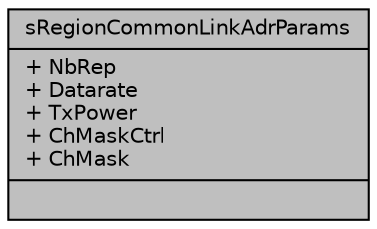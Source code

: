 digraph "sRegionCommonLinkAdrParams"
{
  edge [fontname="Helvetica",fontsize="10",labelfontname="Helvetica",labelfontsize="10"];
  node [fontname="Helvetica",fontsize="10",shape=record];
  Node1 [label="{sRegionCommonLinkAdrParams\n|+ NbRep\l+ Datarate\l+ TxPower\l+ ChMaskCtrl\l+ ChMask\l|}",height=0.2,width=0.4,color="black", fillcolor="grey75", style="filled", fontcolor="black"];
}
